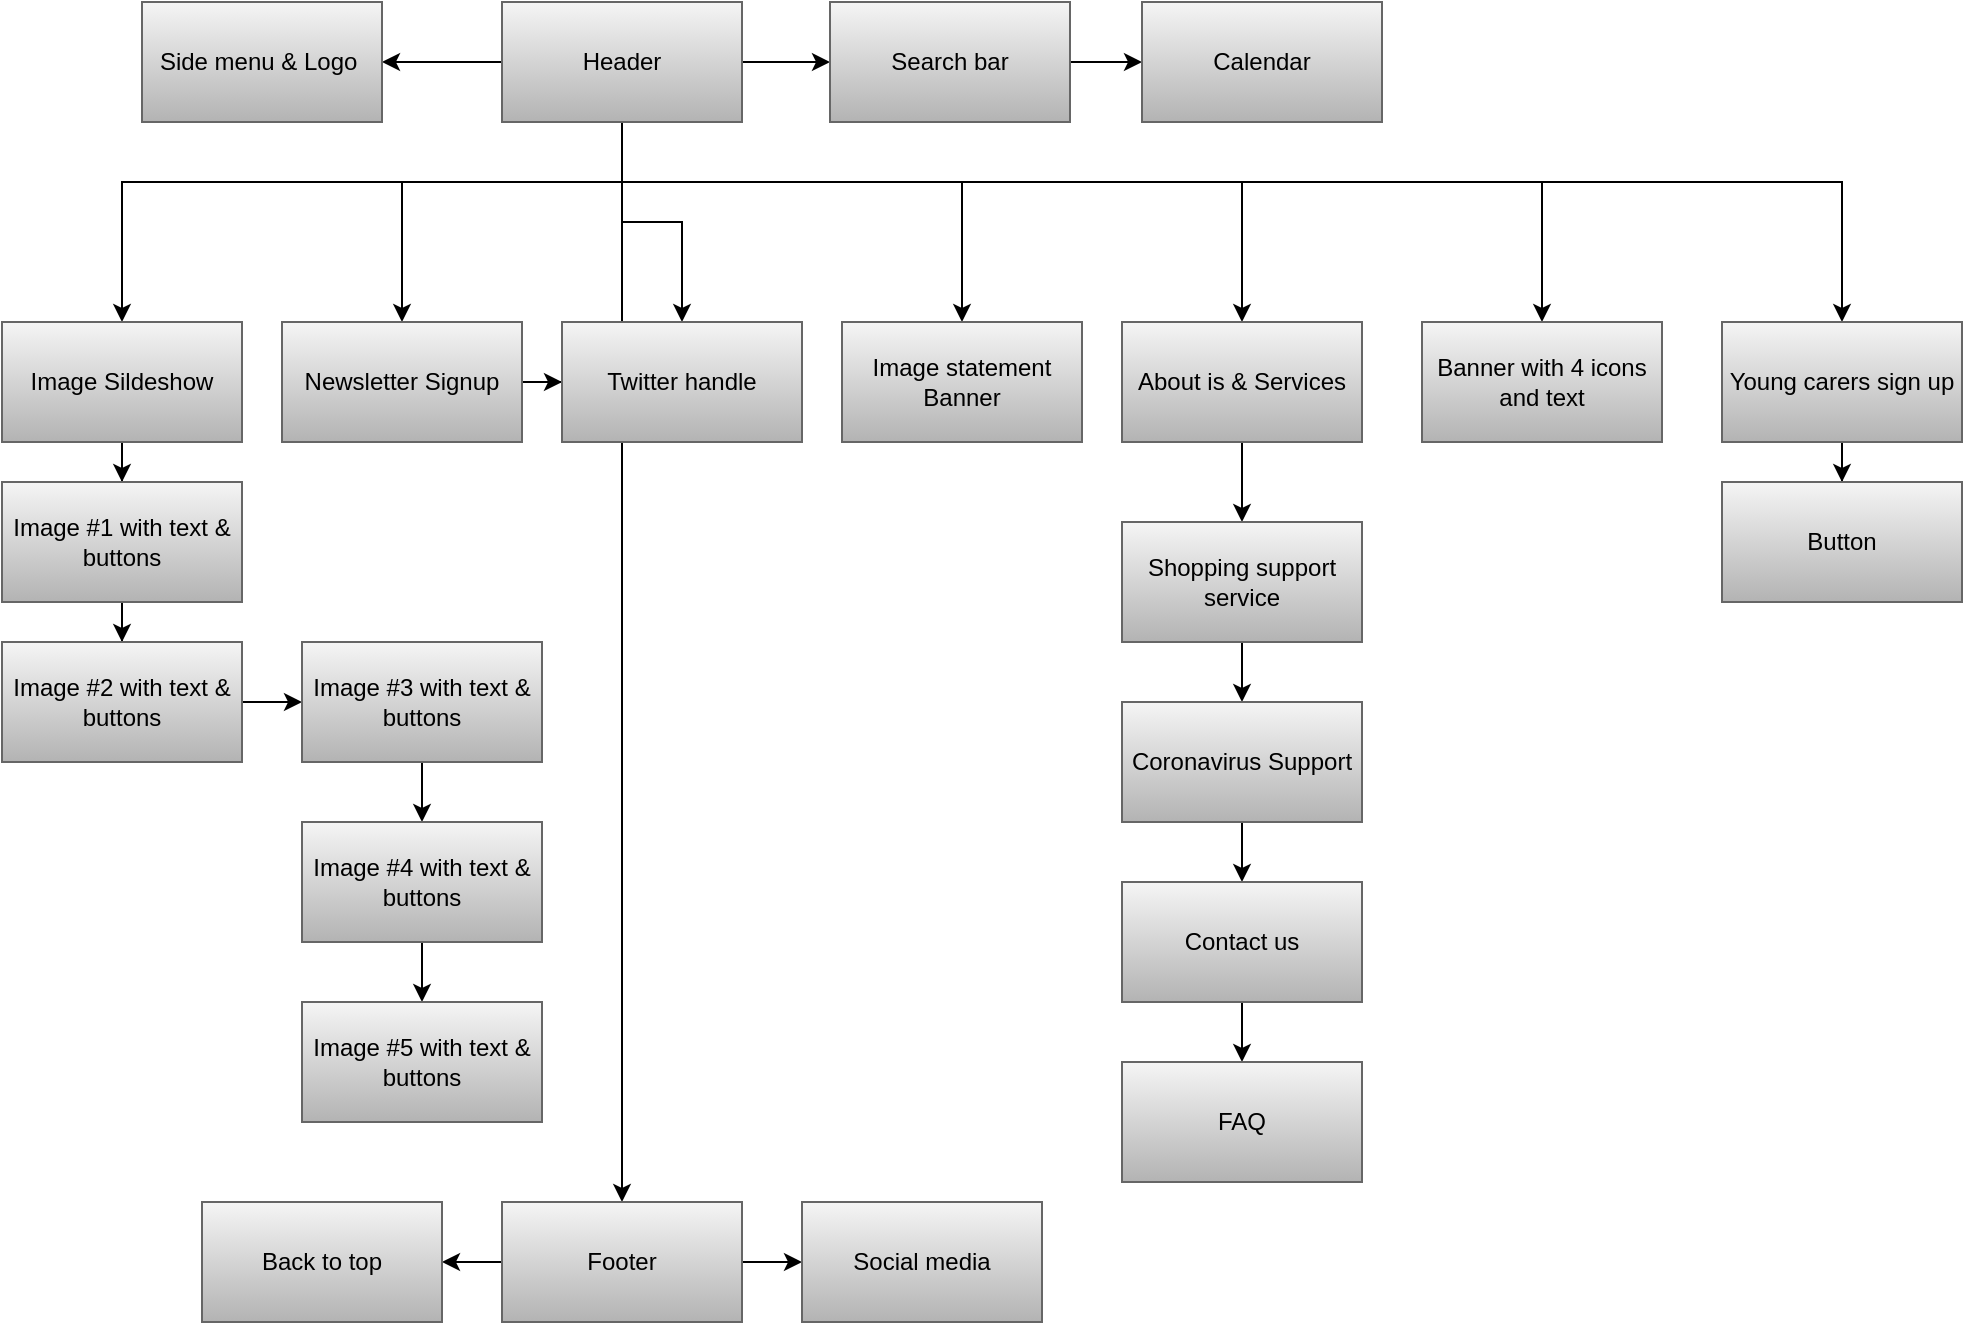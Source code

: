 <mxfile version="13.2.1" type="github">
  <diagram id="0govi1016Gl6MYBcxuun" name="Page-1">
    <mxGraphModel grid="1" dx="1287" dy="790" gridSize="10" guides="1" tooltips="1" connect="1" arrows="1" fold="1" page="1" pageScale="1" pageWidth="827" pageHeight="1169" math="0" shadow="0">
      <root>
        <mxCell id="0" />
        <mxCell id="1" parent="0" />
        <mxCell id="VDQJw23tBoHzagNahZU1-3" value="" parent="1" source="VDQJw23tBoHzagNahZU1-1" style="edgeStyle=orthogonalEdgeStyle;rounded=0;orthogonalLoop=1;jettySize=auto;html=1;entryX=0.5;entryY=0;entryDx=0;entryDy=0;" edge="1" target="VDQJw23tBoHzagNahZU1-2">
          <mxGeometry as="geometry" relative="1">
            <Array as="points">
              <mxPoint x="250" y="160" />
              <mxPoint y="160" />
            </Array>
          </mxGeometry>
        </mxCell>
        <mxCell id="VDQJw23tBoHzagNahZU1-5" value="" parent="1" source="VDQJw23tBoHzagNahZU1-1" style="edgeStyle=orthogonalEdgeStyle;rounded=0;orthogonalLoop=1;jettySize=auto;html=1;" edge="1" target="VDQJw23tBoHzagNahZU1-4">
          <mxGeometry as="geometry" relative="1" />
        </mxCell>
        <mxCell id="VDQJw23tBoHzagNahZU1-7" value="" parent="1" source="VDQJw23tBoHzagNahZU1-1" style="edgeStyle=orthogonalEdgeStyle;rounded=0;orthogonalLoop=1;jettySize=auto;html=1;" edge="1" target="VDQJw23tBoHzagNahZU1-6">
          <mxGeometry as="geometry" relative="1" />
        </mxCell>
        <mxCell id="VDQJw23tBoHzagNahZU1-9" value="" parent="1" source="VDQJw23tBoHzagNahZU1-1" style="edgeStyle=orthogonalEdgeStyle;rounded=0;orthogonalLoop=1;jettySize=auto;html=1;" edge="1" target="VDQJw23tBoHzagNahZU1-8">
          <mxGeometry as="geometry" relative="1">
            <Array as="points">
              <mxPoint x="250" y="160" />
              <mxPoint x="140" y="160" />
            </Array>
          </mxGeometry>
        </mxCell>
        <mxCell id="VDQJw23tBoHzagNahZU1-21" parent="1" source="VDQJw23tBoHzagNahZU1-1" style="edgeStyle=orthogonalEdgeStyle;rounded=0;orthogonalLoop=1;jettySize=auto;html=1;entryX=0.5;entryY=0;entryDx=0;entryDy=0;" edge="1" target="VDQJw23tBoHzagNahZU1-20">
          <mxGeometry as="geometry" relative="1" />
        </mxCell>
        <mxCell id="VDQJw23tBoHzagNahZU1-24" parent="1" source="VDQJw23tBoHzagNahZU1-1" style="edgeStyle=orthogonalEdgeStyle;rounded=0;orthogonalLoop=1;jettySize=auto;html=1;entryX=0.5;entryY=0;entryDx=0;entryDy=0;" edge="1" target="VDQJw23tBoHzagNahZU1-23">
          <mxGeometry as="geometry" relative="1">
            <Array as="points">
              <mxPoint x="250" y="160" />
              <mxPoint x="420" y="160" />
            </Array>
          </mxGeometry>
        </mxCell>
        <mxCell id="VDQJw23tBoHzagNahZU1-26" parent="1" source="VDQJw23tBoHzagNahZU1-1" style="edgeStyle=orthogonalEdgeStyle;rounded=0;orthogonalLoop=1;jettySize=auto;html=1;entryX=0.5;entryY=0;entryDx=0;entryDy=0;" edge="1" target="VDQJw23tBoHzagNahZU1-25">
          <mxGeometry as="geometry" relative="1">
            <Array as="points">
              <mxPoint x="250" y="160" />
              <mxPoint x="560" y="160" />
            </Array>
          </mxGeometry>
        </mxCell>
        <mxCell id="F0NBGlclvD07ts6zu1J--13" parent="1" source="VDQJw23tBoHzagNahZU1-1" style="edgeStyle=orthogonalEdgeStyle;rounded=0;orthogonalLoop=1;jettySize=auto;html=1;entryX=0.5;entryY=0;entryDx=0;entryDy=0;" edge="1" target="F0NBGlclvD07ts6zu1J--8">
          <mxGeometry as="geometry" relative="1" />
        </mxCell>
        <mxCell id="F0NBGlclvD07ts6zu1J--17" parent="1" source="VDQJw23tBoHzagNahZU1-1" style="edgeStyle=orthogonalEdgeStyle;rounded=0;orthogonalLoop=1;jettySize=auto;html=1;entryX=0.5;entryY=0;entryDx=0;entryDy=0;" edge="1" target="F0NBGlclvD07ts6zu1J--16">
          <mxGeometry as="geometry" relative="1">
            <Array as="points">
              <mxPoint x="250" y="160" />
              <mxPoint x="710" y="160" />
            </Array>
          </mxGeometry>
        </mxCell>
        <mxCell id="F0NBGlclvD07ts6zu1J--19" parent="1" source="VDQJw23tBoHzagNahZU1-1" style="edgeStyle=orthogonalEdgeStyle;rounded=0;orthogonalLoop=1;jettySize=auto;html=1;entryX=0.5;entryY=0;entryDx=0;entryDy=0;" edge="1" target="F0NBGlclvD07ts6zu1J--18">
          <mxGeometry as="geometry" relative="1">
            <Array as="points">
              <mxPoint x="250" y="160" />
              <mxPoint x="860" y="160" />
            </Array>
          </mxGeometry>
        </mxCell>
        <mxCell id="VDQJw23tBoHzagNahZU1-1" value="Header" parent="1" style="rounded=0;whiteSpace=wrap;html=1;fillColor=#f5f5f5;strokeColor=#666666;gradientColor=#b3b3b3;" vertex="1">
          <mxGeometry as="geometry" x="190" y="70" width="120" height="60" />
        </mxCell>
        <mxCell id="VDQJw23tBoHzagNahZU1-22" value="" parent="1" source="VDQJw23tBoHzagNahZU1-8" style="edgeStyle=orthogonalEdgeStyle;rounded=0;orthogonalLoop=1;jettySize=auto;html=1;" edge="1" target="VDQJw23tBoHzagNahZU1-20">
          <mxGeometry as="geometry" relative="1" />
        </mxCell>
        <mxCell id="VDQJw23tBoHzagNahZU1-8" value="Newsletter Signup" parent="1" style="rounded=0;whiteSpace=wrap;html=1;fillColor=#f5f5f5;strokeColor=#666666;gradientColor=#b3b3b3;" vertex="1">
          <mxGeometry as="geometry" x="80" y="230" width="120" height="60" />
        </mxCell>
        <mxCell id="VDQJw23tBoHzagNahZU1-6" value="Side menu &amp;amp; Logo&amp;nbsp;" parent="1" style="rounded=0;whiteSpace=wrap;html=1;fillColor=#f5f5f5;strokeColor=#666666;gradientColor=#b3b3b3;" vertex="1">
          <mxGeometry as="geometry" x="10" y="70" width="120" height="60" />
        </mxCell>
        <mxCell id="F0NBGlclvD07ts6zu1J--15" value="" parent="1" source="VDQJw23tBoHzagNahZU1-4" style="edgeStyle=orthogonalEdgeStyle;rounded=0;orthogonalLoop=1;jettySize=auto;html=1;" edge="1" target="F0NBGlclvD07ts6zu1J--14">
          <mxGeometry as="geometry" relative="1" />
        </mxCell>
        <mxCell id="VDQJw23tBoHzagNahZU1-4" value="Search bar" parent="1" style="rounded=0;whiteSpace=wrap;html=1;fillColor=#f5f5f5;strokeColor=#666666;gradientColor=#b3b3b3;" vertex="1">
          <mxGeometry as="geometry" x="354" y="70" width="120" height="60" />
        </mxCell>
        <mxCell id="F0NBGlclvD07ts6zu1J--14" value="Calendar" parent="1" style="rounded=0;whiteSpace=wrap;html=1;fillColor=#f5f5f5;strokeColor=#666666;gradientColor=#b3b3b3;" vertex="1">
          <mxGeometry as="geometry" x="510" y="70" width="120" height="60" />
        </mxCell>
        <mxCell id="VDQJw23tBoHzagNahZU1-11" value="" parent="1" source="VDQJw23tBoHzagNahZU1-2" style="edgeStyle=orthogonalEdgeStyle;rounded=0;orthogonalLoop=1;jettySize=auto;html=1;" edge="1" target="VDQJw23tBoHzagNahZU1-10">
          <mxGeometry as="geometry" relative="1" />
        </mxCell>
        <mxCell id="VDQJw23tBoHzagNahZU1-2" value="Image Sildeshow" parent="1" style="rounded=0;whiteSpace=wrap;html=1;gradientColor=#b3b3b3;fillColor=#f5f5f5;strokeColor=#666666;" vertex="1">
          <mxGeometry as="geometry" x="-60" y="230" width="120" height="60" />
        </mxCell>
        <mxCell id="VDQJw23tBoHzagNahZU1-13" value="" parent="1" source="VDQJw23tBoHzagNahZU1-10" style="edgeStyle=orthogonalEdgeStyle;rounded=0;orthogonalLoop=1;jettySize=auto;html=1;" edge="1" target="VDQJw23tBoHzagNahZU1-12">
          <mxGeometry as="geometry" relative="1" />
        </mxCell>
        <mxCell id="VDQJw23tBoHzagNahZU1-10" value="Image #1 with text &amp;amp; buttons" parent="1" style="rounded=0;whiteSpace=wrap;html=1;gradientColor=#b3b3b3;fillColor=#f5f5f5;strokeColor=#666666;" vertex="1">
          <mxGeometry as="geometry" x="-60" y="310" width="120" height="60" />
        </mxCell>
        <mxCell id="VDQJw23tBoHzagNahZU1-15" value="" parent="1" source="VDQJw23tBoHzagNahZU1-12" style="edgeStyle=orthogonalEdgeStyle;rounded=0;orthogonalLoop=1;jettySize=auto;html=1;" edge="1" target="VDQJw23tBoHzagNahZU1-14">
          <mxGeometry as="geometry" relative="1" />
        </mxCell>
        <mxCell id="VDQJw23tBoHzagNahZU1-12" value="Image #2 with text &amp;amp; buttons" parent="1" style="rounded=0;whiteSpace=wrap;html=1;gradientColor=#b3b3b3;fillColor=#f5f5f5;strokeColor=#666666;" vertex="1">
          <mxGeometry as="geometry" x="-60" y="390" width="120" height="60" />
        </mxCell>
        <mxCell id="VDQJw23tBoHzagNahZU1-17" value="" parent="1" source="VDQJw23tBoHzagNahZU1-14" style="edgeStyle=orthogonalEdgeStyle;rounded=0;orthogonalLoop=1;jettySize=auto;html=1;" edge="1" target="VDQJw23tBoHzagNahZU1-16">
          <mxGeometry as="geometry" relative="1" />
        </mxCell>
        <mxCell id="VDQJw23tBoHzagNahZU1-14" value="Image #3 with text &amp;amp; buttons" parent="1" style="rounded=0;whiteSpace=wrap;html=1;gradientColor=#b3b3b3;fillColor=#f5f5f5;strokeColor=#666666;" vertex="1">
          <mxGeometry as="geometry" x="90" y="390" width="120" height="60" />
        </mxCell>
        <mxCell id="VDQJw23tBoHzagNahZU1-19" value="" parent="1" source="VDQJw23tBoHzagNahZU1-16" style="edgeStyle=orthogonalEdgeStyle;rounded=0;orthogonalLoop=1;jettySize=auto;html=1;" edge="1" target="VDQJw23tBoHzagNahZU1-18">
          <mxGeometry as="geometry" relative="1" />
        </mxCell>
        <mxCell id="VDQJw23tBoHzagNahZU1-16" value="Image #4 with text &amp;amp; buttons" parent="1" style="rounded=0;whiteSpace=wrap;html=1;gradientColor=#b3b3b3;fillColor=#f5f5f5;strokeColor=#666666;" vertex="1">
          <mxGeometry as="geometry" x="90" y="480" width="120" height="60" />
        </mxCell>
        <mxCell id="VDQJw23tBoHzagNahZU1-18" value="Image #5 with text &amp;amp; buttons" parent="1" style="rounded=0;whiteSpace=wrap;html=1;gradientColor=#b3b3b3;fillColor=#f5f5f5;strokeColor=#666666;" vertex="1">
          <mxGeometry as="geometry" x="90" y="570" width="120" height="60" />
        </mxCell>
        <mxCell id="VDQJw23tBoHzagNahZU1-20" value="Twitter handle" parent="1" style="rounded=0;whiteSpace=wrap;html=1;gradientColor=#b3b3b3;fillColor=#f5f5f5;strokeColor=#666666;" vertex="1">
          <mxGeometry as="geometry" x="220" y="230" width="120" height="60" />
        </mxCell>
        <mxCell id="VDQJw23tBoHzagNahZU1-23" value="Image statement Banner" parent="1" style="rounded=0;whiteSpace=wrap;html=1;gradientColor=#b3b3b3;fillColor=#f5f5f5;strokeColor=#666666;" vertex="1">
          <mxGeometry as="geometry" x="360" y="230" width="120" height="60" />
        </mxCell>
        <mxCell id="F0NBGlclvD07ts6zu1J--1" value="" parent="1" source="VDQJw23tBoHzagNahZU1-25" style="edgeStyle=orthogonalEdgeStyle;rounded=0;orthogonalLoop=1;jettySize=auto;html=1;" edge="1" target="VDQJw23tBoHzagNahZU1-27">
          <mxGeometry as="geometry" relative="1" />
        </mxCell>
        <mxCell id="VDQJw23tBoHzagNahZU1-25" value="About is &amp;amp; Services" parent="1" style="rounded=0;whiteSpace=wrap;html=1;gradientColor=#b3b3b3;fillColor=#f5f5f5;strokeColor=#666666;" vertex="1">
          <mxGeometry as="geometry" x="500" y="230" width="120" height="60" />
        </mxCell>
        <mxCell id="F0NBGlclvD07ts6zu1J--3" value="" parent="1" source="VDQJw23tBoHzagNahZU1-27" style="edgeStyle=orthogonalEdgeStyle;rounded=0;orthogonalLoop=1;jettySize=auto;html=1;" edge="1" target="F0NBGlclvD07ts6zu1J--2">
          <mxGeometry as="geometry" relative="1" />
        </mxCell>
        <mxCell id="VDQJw23tBoHzagNahZU1-27" value="Shopping support service" parent="1" style="rounded=0;whiteSpace=wrap;html=1;gradientColor=#b3b3b3;fillColor=#f5f5f5;strokeColor=#666666;" vertex="1">
          <mxGeometry as="geometry" x="500" y="330" width="120" height="60" />
        </mxCell>
        <mxCell id="F0NBGlclvD07ts6zu1J--5" value="" parent="1" source="F0NBGlclvD07ts6zu1J--2" style="edgeStyle=orthogonalEdgeStyle;rounded=0;orthogonalLoop=1;jettySize=auto;html=1;" edge="1" target="F0NBGlclvD07ts6zu1J--4">
          <mxGeometry as="geometry" relative="1" />
        </mxCell>
        <mxCell id="F0NBGlclvD07ts6zu1J--2" value="Coronavirus Support" parent="1" style="rounded=0;whiteSpace=wrap;html=1;gradientColor=#b3b3b3;fillColor=#f5f5f5;strokeColor=#666666;" vertex="1">
          <mxGeometry as="geometry" x="500" y="420" width="120" height="60" />
        </mxCell>
        <mxCell id="F0NBGlclvD07ts6zu1J--7" value="" parent="1" source="F0NBGlclvD07ts6zu1J--4" style="edgeStyle=orthogonalEdgeStyle;rounded=0;orthogonalLoop=1;jettySize=auto;html=1;" edge="1" target="F0NBGlclvD07ts6zu1J--6">
          <mxGeometry as="geometry" relative="1" />
        </mxCell>
        <mxCell id="F0NBGlclvD07ts6zu1J--4" value="Contact us" parent="1" style="rounded=0;whiteSpace=wrap;html=1;gradientColor=#b3b3b3;fillColor=#f5f5f5;strokeColor=#666666;" vertex="1">
          <mxGeometry as="geometry" x="500" y="510" width="120" height="60" />
        </mxCell>
        <mxCell id="F0NBGlclvD07ts6zu1J--6" value="FAQ" parent="1" style="rounded=0;whiteSpace=wrap;html=1;gradientColor=#b3b3b3;fillColor=#f5f5f5;strokeColor=#666666;" vertex="1">
          <mxGeometry as="geometry" x="500" y="600" width="120" height="60" />
        </mxCell>
        <mxCell id="F0NBGlclvD07ts6zu1J--10" value="" parent="1" source="F0NBGlclvD07ts6zu1J--8" style="edgeStyle=orthogonalEdgeStyle;rounded=0;orthogonalLoop=1;jettySize=auto;html=1;" edge="1" target="F0NBGlclvD07ts6zu1J--9">
          <mxGeometry as="geometry" relative="1" />
        </mxCell>
        <mxCell id="F0NBGlclvD07ts6zu1J--12" value="" parent="1" source="F0NBGlclvD07ts6zu1J--8" style="edgeStyle=orthogonalEdgeStyle;rounded=0;orthogonalLoop=1;jettySize=auto;html=1;" edge="1" target="F0NBGlclvD07ts6zu1J--11">
          <mxGeometry as="geometry" relative="1" />
        </mxCell>
        <mxCell id="F0NBGlclvD07ts6zu1J--8" value="Footer" parent="1" style="rounded=0;whiteSpace=wrap;html=1;gradientColor=#b3b3b3;fillColor=#f5f5f5;strokeColor=#666666;" vertex="1">
          <mxGeometry as="geometry" x="190" y="670" width="120" height="60" />
        </mxCell>
        <mxCell id="F0NBGlclvD07ts6zu1J--11" value="Back to top" parent="1" style="rounded=0;whiteSpace=wrap;html=1;gradientColor=#b3b3b3;fillColor=#f5f5f5;strokeColor=#666666;" vertex="1">
          <mxGeometry as="geometry" x="40" y="670" width="120" height="60" />
        </mxCell>
        <mxCell id="F0NBGlclvD07ts6zu1J--9" value="Social media" parent="1" style="rounded=0;whiteSpace=wrap;html=1;gradientColor=#b3b3b3;fillColor=#f5f5f5;strokeColor=#666666;" vertex="1">
          <mxGeometry as="geometry" x="340" y="670" width="120" height="60" />
        </mxCell>
        <mxCell id="F0NBGlclvD07ts6zu1J--16" value="Banner with 4 icons and text" parent="1" style="rounded=0;whiteSpace=wrap;html=1;gradientColor=#b3b3b3;fillColor=#f5f5f5;strokeColor=#666666;" vertex="1">
          <mxGeometry as="geometry" x="650" y="230" width="120" height="60" />
        </mxCell>
        <mxCell id="F0NBGlclvD07ts6zu1J--21" value="" parent="1" source="F0NBGlclvD07ts6zu1J--18" style="edgeStyle=orthogonalEdgeStyle;rounded=0;orthogonalLoop=1;jettySize=auto;html=1;" edge="1" target="F0NBGlclvD07ts6zu1J--20">
          <mxGeometry as="geometry" relative="1" />
        </mxCell>
        <mxCell id="F0NBGlclvD07ts6zu1J--18" value="Young carers sign up" parent="1" style="rounded=0;whiteSpace=wrap;html=1;gradientColor=#b3b3b3;fillColor=#f5f5f5;strokeColor=#666666;" vertex="1">
          <mxGeometry as="geometry" x="800" y="230" width="120" height="60" />
        </mxCell>
        <mxCell id="F0NBGlclvD07ts6zu1J--20" value="Button" parent="1" style="rounded=0;whiteSpace=wrap;html=1;gradientColor=#b3b3b3;fillColor=#f5f5f5;strokeColor=#666666;" vertex="1">
          <mxGeometry as="geometry" x="800" y="310" width="120" height="60" />
        </mxCell>
      </root>
    </mxGraphModel>
  </diagram>
</mxfile>
